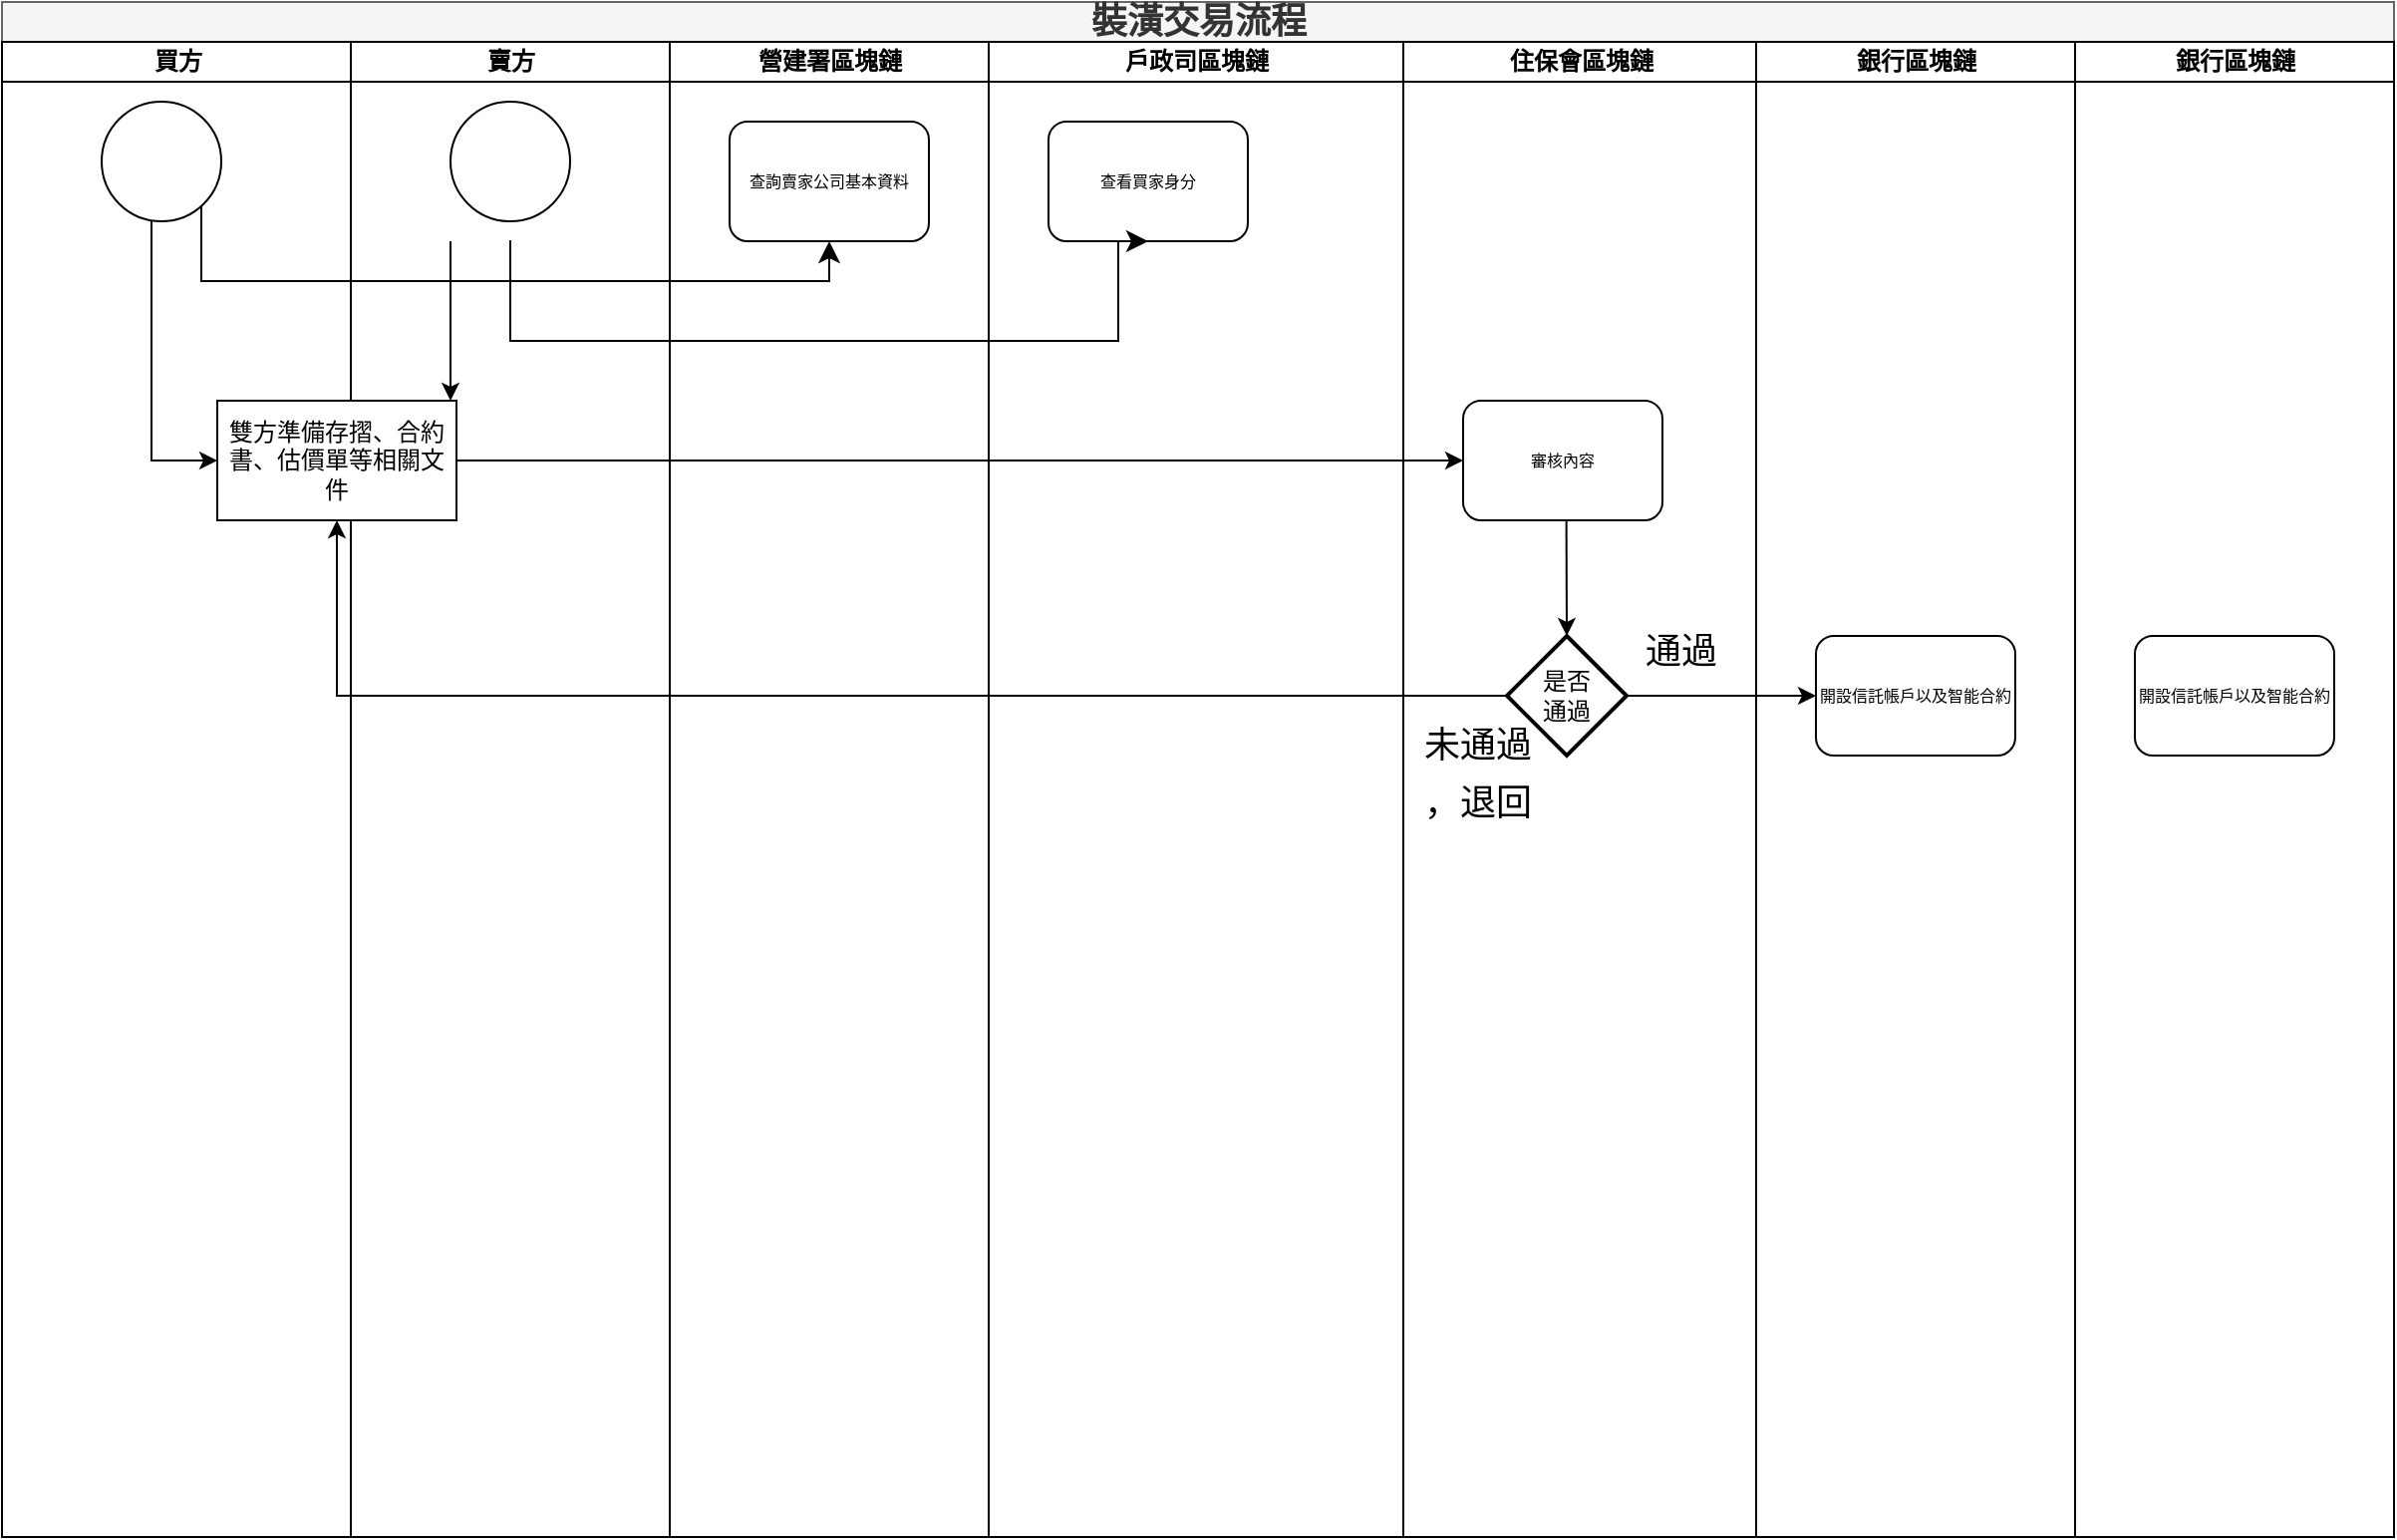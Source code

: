 <mxfile version="21.6.1" type="github">
  <diagram name="Page-1" id="74e2e168-ea6b-b213-b513-2b3c1d86103e">
    <mxGraphModel dx="1304" dy="706" grid="1" gridSize="10" guides="1" tooltips="1" connect="1" arrows="1" fold="1" page="1" pageScale="1" pageWidth="1100" pageHeight="850" background="none" math="0" shadow="0">
      <root>
        <mxCell id="0" />
        <mxCell id="1" parent="0" />
        <mxCell id="77e6c97f196da883-1" value="&lt;font style=&quot;font-size: 18px;&quot;&gt;裝潢交易流程&lt;/font&gt;" style="swimlane;html=1;childLayout=stackLayout;startSize=20;rounded=0;shadow=0;labelBackgroundColor=none;strokeWidth=1;fontFamily=Verdana;fontSize=8;align=center;fillColor=#f5f5f5;fontColor=#333333;strokeColor=#666666;" parent="1" vertex="1">
          <mxGeometry x="70" y="20" width="1200" height="770" as="geometry" />
        </mxCell>
        <mxCell id="77e6c97f196da883-2" value="買方" style="swimlane;html=1;startSize=20;" parent="77e6c97f196da883-1" vertex="1">
          <mxGeometry y="20" width="175" height="750" as="geometry" />
        </mxCell>
        <mxCell id="XoGIr2Lrihl080DtUSwG-20" value="" style="shape=partialRectangle;whiteSpace=wrap;html=1;bottom=0;right=0;fillColor=none;rotation=-90;" vertex="1" parent="77e6c97f196da883-2">
          <mxGeometry x="135" y="45" width="40" height="110" as="geometry" />
        </mxCell>
        <mxCell id="XoGIr2Lrihl080DtUSwG-55" value="" style="ellipse;whiteSpace=wrap;html=1;" vertex="1" parent="77e6c97f196da883-2">
          <mxGeometry x="50" y="30" width="60" height="60" as="geometry" />
        </mxCell>
        <mxCell id="77e6c97f196da883-3" value="賣方" style="swimlane;html=1;startSize=20;" parent="77e6c97f196da883-1" vertex="1">
          <mxGeometry x="175" y="20" width="160" height="750" as="geometry" />
        </mxCell>
        <mxCell id="XoGIr2Lrihl080DtUSwG-33" value="" style="endArrow=classic;html=1;rounded=0;" edge="1" parent="77e6c97f196da883-3">
          <mxGeometry width="50" height="50" relative="1" as="geometry">
            <mxPoint x="50" y="100" as="sourcePoint" />
            <mxPoint x="50" y="180" as="targetPoint" />
          </mxGeometry>
        </mxCell>
        <mxCell id="XoGIr2Lrihl080DtUSwG-56" value="" style="ellipse;whiteSpace=wrap;html=1;" vertex="1" parent="77e6c97f196da883-3">
          <mxGeometry x="50" y="30" width="60" height="60" as="geometry" />
        </mxCell>
        <mxCell id="77e6c97f196da883-4" value="營建署區塊鏈" style="swimlane;html=1;startSize=20;" parent="77e6c97f196da883-1" vertex="1">
          <mxGeometry x="335" y="20" width="160" height="750" as="geometry" />
        </mxCell>
        <mxCell id="77e6c97f196da883-12" value="查詢賣家公司基本資料" style="rounded=1;whiteSpace=wrap;html=1;shadow=0;labelBackgroundColor=none;strokeWidth=1;fontFamily=Verdana;fontSize=8;align=center;" parent="77e6c97f196da883-4" vertex="1">
          <mxGeometry x="30" y="40" width="100" height="60" as="geometry" />
        </mxCell>
        <mxCell id="XoGIr2Lrihl080DtUSwG-22" value="" style="edgeStyle=segmentEdgeStyle;endArrow=classic;html=1;curved=0;rounded=0;endSize=8;startSize=8;exitX=0;exitY=1;exitDx=0;exitDy=0;" edge="1" parent="77e6c97f196da883-4" source="XoGIr2Lrihl080DtUSwG-20">
          <mxGeometry width="50" height="50" relative="1" as="geometry">
            <mxPoint x="-70" y="150" as="sourcePoint" />
            <mxPoint x="80" y="100" as="targetPoint" />
            <Array as="points">
              <mxPoint x="80" y="120" />
            </Array>
          </mxGeometry>
        </mxCell>
        <mxCell id="XoGIr2Lrihl080DtUSwG-23" value="" style="shape=partialRectangle;whiteSpace=wrap;html=1;bottom=0;right=0;fillColor=none;rotation=-90;" vertex="1" parent="77e6c97f196da883-4">
          <mxGeometry x="-40" y="60" width="50" height="130" as="geometry" />
        </mxCell>
        <mxCell id="77e6c97f196da883-5" value="戶政司區塊鏈" style="swimlane;html=1;startSize=20;" parent="77e6c97f196da883-1" vertex="1">
          <mxGeometry x="495" y="20" width="208" height="750" as="geometry" />
        </mxCell>
        <mxCell id="XoGIr2Lrihl080DtUSwG-1" value="查看買家身分" style="rounded=1;whiteSpace=wrap;html=1;shadow=0;labelBackgroundColor=none;strokeWidth=1;fontFamily=Verdana;fontSize=8;align=center;" vertex="1" parent="77e6c97f196da883-5">
          <mxGeometry x="30" y="40" width="100" height="60" as="geometry" />
        </mxCell>
        <mxCell id="77e6c97f196da883-6" value="住保會區塊鏈" style="swimlane;html=1;startSize=20;" parent="77e6c97f196da883-1" vertex="1">
          <mxGeometry x="703" y="20" width="177" height="750" as="geometry" />
        </mxCell>
        <mxCell id="XoGIr2Lrihl080DtUSwG-30" value="審核內容" style="rounded=1;whiteSpace=wrap;html=1;shadow=0;labelBackgroundColor=none;strokeWidth=1;fontFamily=Verdana;fontSize=8;align=center;" vertex="1" parent="77e6c97f196da883-6">
          <mxGeometry x="30" y="180" width="100" height="60" as="geometry" />
        </mxCell>
        <mxCell id="XoGIr2Lrihl080DtUSwG-36" value="是否&lt;br&gt;通過" style="strokeWidth=2;html=1;shape=mxgraph.flowchart.decision;whiteSpace=wrap;" vertex="1" parent="77e6c97f196da883-6">
          <mxGeometry x="52" y="298" width="60" height="60" as="geometry" />
        </mxCell>
        <mxCell id="XoGIr2Lrihl080DtUSwG-41" value="&lt;span style=&quot;font-weight: normal;&quot;&gt;&lt;font style=&quot;font-size: 18px;&quot;&gt;未通過&lt;br&gt;，退回&lt;/font&gt;&lt;/span&gt;" style="text;strokeColor=none;fillColor=none;html=1;fontSize=24;fontStyle=1;verticalAlign=middle;align=center;" vertex="1" parent="77e6c97f196da883-6">
          <mxGeometry x="-13" y="338" width="100" height="54" as="geometry" />
        </mxCell>
        <mxCell id="XoGIr2Lrihl080DtUSwG-42" value="&lt;span style=&quot;font-weight: normal;&quot;&gt;&lt;font style=&quot;font-size: 18px;&quot;&gt;通過&lt;/font&gt;&lt;/span&gt;" style="text;strokeColor=none;fillColor=none;html=1;fontSize=24;fontStyle=1;verticalAlign=middle;align=center;" vertex="1" parent="77e6c97f196da883-6">
          <mxGeometry x="100" y="290" width="77" height="28" as="geometry" />
        </mxCell>
        <mxCell id="XoGIr2Lrihl080DtUSwG-52" value="" style="endArrow=classic;html=1;rounded=0;entryX=0.5;entryY=0;entryDx=0;entryDy=0;entryPerimeter=0;exitX=0.518;exitY=1.009;exitDx=0;exitDy=0;exitPerimeter=0;" edge="1" parent="77e6c97f196da883-6" source="XoGIr2Lrihl080DtUSwG-30" target="XoGIr2Lrihl080DtUSwG-36">
          <mxGeometry width="50" height="50" relative="1" as="geometry">
            <mxPoint x="72" y="250" as="sourcePoint" />
            <mxPoint x="52" y="280" as="targetPoint" />
          </mxGeometry>
        </mxCell>
        <mxCell id="77e6c97f196da883-7" value="銀行區塊鏈" style="swimlane;html=1;startSize=20;" parent="77e6c97f196da883-1" vertex="1">
          <mxGeometry x="880" y="20" width="160" height="750" as="geometry" />
        </mxCell>
        <mxCell id="XoGIr2Lrihl080DtUSwG-44" value="開設信託帳戶以及智能合約" style="rounded=1;whiteSpace=wrap;html=1;shadow=0;labelBackgroundColor=none;strokeWidth=1;fontFamily=Verdana;fontSize=8;align=center;" vertex="1" parent="77e6c97f196da883-7">
          <mxGeometry x="30" y="298" width="100" height="60" as="geometry" />
        </mxCell>
        <mxCell id="XoGIr2Lrihl080DtUSwG-61" value="銀行區塊鏈" style="swimlane;html=1;startSize=20;" vertex="1" parent="77e6c97f196da883-1">
          <mxGeometry x="1040" y="20" width="160" height="750" as="geometry" />
        </mxCell>
        <mxCell id="XoGIr2Lrihl080DtUSwG-62" value="開設信託帳戶以及智能合約" style="rounded=1;whiteSpace=wrap;html=1;shadow=0;labelBackgroundColor=none;strokeWidth=1;fontFamily=Verdana;fontSize=8;align=center;" vertex="1" parent="XoGIr2Lrihl080DtUSwG-61">
          <mxGeometry x="30" y="298" width="100" height="60" as="geometry" />
        </mxCell>
        <mxCell id="XoGIr2Lrihl080DtUSwG-24" value="" style="edgeStyle=segmentEdgeStyle;endArrow=classic;html=1;curved=0;rounded=0;endSize=8;startSize=8;exitX=0;exitY=1;exitDx=0;exitDy=0;entryX=0.5;entryY=1;entryDx=0;entryDy=0;" edge="1" parent="77e6c97f196da883-1" source="XoGIr2Lrihl080DtUSwG-23" target="XoGIr2Lrihl080DtUSwG-1">
          <mxGeometry width="50" height="50" relative="1" as="geometry">
            <mxPoint x="410" y="200" as="sourcePoint" />
            <mxPoint x="560" y="150" as="targetPoint" />
            <Array as="points">
              <mxPoint x="560" y="170" />
            </Array>
          </mxGeometry>
        </mxCell>
        <mxCell id="XoGIr2Lrihl080DtUSwG-51" value="" style="endArrow=classic;html=1;rounded=0;entryX=0;entryY=0.5;entryDx=0;entryDy=0;exitX=1;exitY=0.5;exitDx=0;exitDy=0;exitPerimeter=0;" edge="1" parent="77e6c97f196da883-1" source="XoGIr2Lrihl080DtUSwG-36" target="XoGIr2Lrihl080DtUSwG-44">
          <mxGeometry width="50" height="50" relative="1" as="geometry">
            <mxPoint x="800" y="348" as="sourcePoint" />
            <mxPoint x="310" y="300" as="targetPoint" />
          </mxGeometry>
        </mxCell>
        <mxCell id="XoGIr2Lrihl080DtUSwG-38" value="雙方準備存摺、合約書、估價單等相關文件" style="rounded=0;whiteSpace=wrap;html=1;" vertex="1" parent="1">
          <mxGeometry x="178" y="220" width="120" height="60" as="geometry" />
        </mxCell>
        <mxCell id="XoGIr2Lrihl080DtUSwG-45" value="" style="endArrow=classic;html=1;rounded=0;exitX=1;exitY=0.5;exitDx=0;exitDy=0;entryX=0;entryY=0.5;entryDx=0;entryDy=0;" edge="1" parent="1" source="XoGIr2Lrihl080DtUSwG-38" target="XoGIr2Lrihl080DtUSwG-30">
          <mxGeometry width="50" height="50" relative="1" as="geometry">
            <mxPoint x="520" y="360" as="sourcePoint" />
            <mxPoint x="570" y="310" as="targetPoint" />
          </mxGeometry>
        </mxCell>
        <mxCell id="XoGIr2Lrihl080DtUSwG-50" value="" style="endArrow=classic;html=1;rounded=0;entryX=0.5;entryY=1;entryDx=0;entryDy=0;exitX=0;exitY=0.5;exitDx=0;exitDy=0;exitPerimeter=0;" edge="1" parent="1" source="XoGIr2Lrihl080DtUSwG-36" target="XoGIr2Lrihl080DtUSwG-38">
          <mxGeometry width="50" height="50" relative="1" as="geometry">
            <mxPoint x="510" y="410" as="sourcePoint" />
            <mxPoint x="560" y="360" as="targetPoint" />
            <Array as="points">
              <mxPoint x="238" y="368" />
              <mxPoint x="238" y="350" />
            </Array>
          </mxGeometry>
        </mxCell>
        <mxCell id="XoGIr2Lrihl080DtUSwG-57" value="" style="endArrow=classic;html=1;rounded=0;entryX=0;entryY=0.5;entryDx=0;entryDy=0;" edge="1" parent="1" target="XoGIr2Lrihl080DtUSwG-38">
          <mxGeometry width="50" height="50" relative="1" as="geometry">
            <mxPoint x="145" y="130" as="sourcePoint" />
            <mxPoint x="175" y="180" as="targetPoint" />
            <Array as="points">
              <mxPoint x="145" y="250" />
            </Array>
          </mxGeometry>
        </mxCell>
      </root>
    </mxGraphModel>
  </diagram>
</mxfile>
